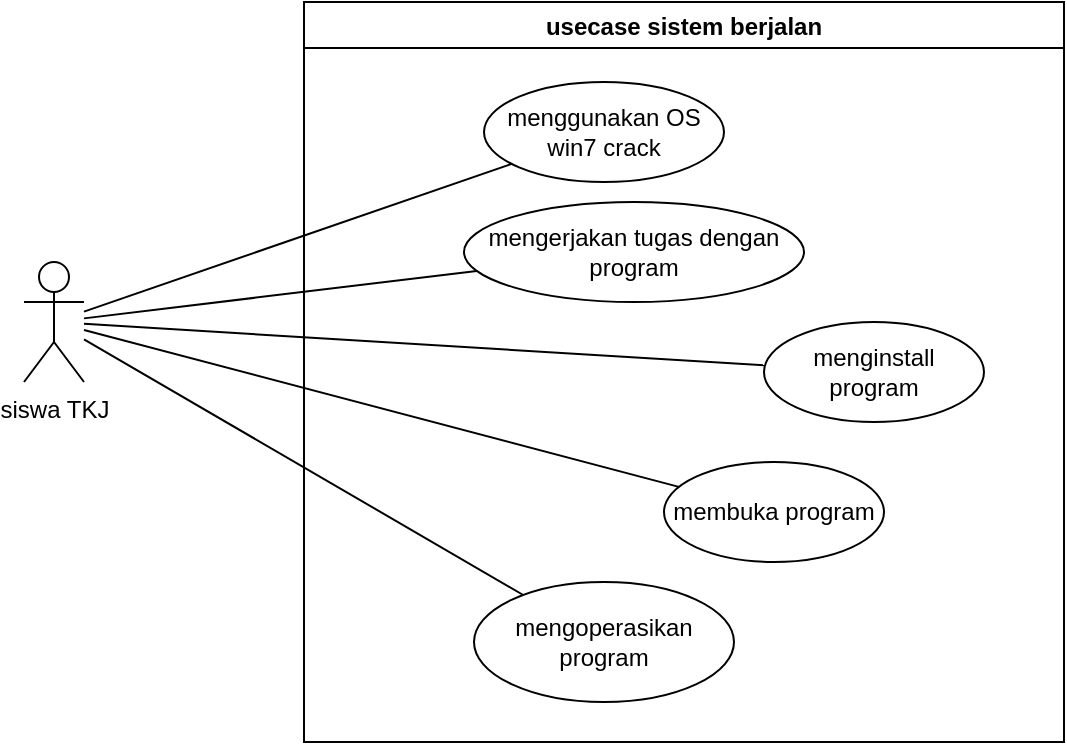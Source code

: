 <mxfile version="20.2.3" type="device"><diagram id="rs2_zR_Wt70zdAS8Q9r1" name="Page-1"><mxGraphModel dx="868" dy="557" grid="1" gridSize="10" guides="1" tooltips="1" connect="1" arrows="1" fold="1" page="1" pageScale="1" pageWidth="850" pageHeight="1100" math="0" shadow="0"><root><mxCell id="0"/><mxCell id="1" parent="0"/><mxCell id="PbReehP1cDgjeps6OQ1Z-30" value="usecase sistem berjalan" style="swimlane;" parent="1" vertex="1"><mxGeometry x="280" y="40" width="380" height="370" as="geometry"/></mxCell><mxCell id="PbReehP1cDgjeps6OQ1Z-31" value="mengerjakan tugas dengan program" style="ellipse;whiteSpace=wrap;html=1;" parent="PbReehP1cDgjeps6OQ1Z-30" vertex="1"><mxGeometry x="80" y="100" width="170" height="50" as="geometry"/></mxCell><mxCell id="PbReehP1cDgjeps6OQ1Z-2" value="menginstall program" style="ellipse;whiteSpace=wrap;html=1;" parent="PbReehP1cDgjeps6OQ1Z-30" vertex="1"><mxGeometry x="230" y="160" width="110" height="50" as="geometry"/></mxCell><mxCell id="PbReehP1cDgjeps6OQ1Z-3" value="membuka program" style="ellipse;whiteSpace=wrap;html=1;" parent="PbReehP1cDgjeps6OQ1Z-30" vertex="1"><mxGeometry x="180" y="230" width="110" height="50" as="geometry"/></mxCell><mxCell id="PbReehP1cDgjeps6OQ1Z-4" value="mengoperasikan program" style="ellipse;whiteSpace=wrap;html=1;" parent="PbReehP1cDgjeps6OQ1Z-30" vertex="1"><mxGeometry x="85" y="290" width="130" height="60" as="geometry"/></mxCell><mxCell id="PbReehP1cDgjeps6OQ1Z-5" value="menggunakan OS win7 crack" style="ellipse;whiteSpace=wrap;html=1;" parent="PbReehP1cDgjeps6OQ1Z-30" vertex="1"><mxGeometry x="90" y="40" width="120" height="50" as="geometry"/></mxCell><mxCell id="PbReehP1cDgjeps6OQ1Z-6" style="rounded=0;orthogonalLoop=1;jettySize=auto;html=1;endArrow=none;endFill=0;" parent="1" source="PbReehP1cDgjeps6OQ1Z-1" edge="1" target="PbReehP1cDgjeps6OQ1Z-2"><mxGeometry relative="1" as="geometry"><mxPoint x="250" y="100" as="targetPoint"/></mxGeometry></mxCell><mxCell id="PbReehP1cDgjeps6OQ1Z-7" style="edgeStyle=none;rounded=0;orthogonalLoop=1;jettySize=auto;html=1;endArrow=none;endFill=0;" parent="1" source="PbReehP1cDgjeps6OQ1Z-1" target="PbReehP1cDgjeps6OQ1Z-3" edge="1"><mxGeometry relative="1" as="geometry"/></mxCell><mxCell id="PbReehP1cDgjeps6OQ1Z-8" style="edgeStyle=none;rounded=0;orthogonalLoop=1;jettySize=auto;html=1;endArrow=none;endFill=0;" parent="1" source="PbReehP1cDgjeps6OQ1Z-1" target="PbReehP1cDgjeps6OQ1Z-4" edge="1"><mxGeometry relative="1" as="geometry"><mxPoint x="190" y="180" as="targetPoint"/></mxGeometry></mxCell><mxCell id="PbReehP1cDgjeps6OQ1Z-9" style="edgeStyle=none;rounded=0;orthogonalLoop=1;jettySize=auto;html=1;endArrow=none;endFill=0;" parent="1" source="PbReehP1cDgjeps6OQ1Z-1" target="PbReehP1cDgjeps6OQ1Z-5" edge="1"><mxGeometry relative="1" as="geometry"/></mxCell><mxCell id="PbReehP1cDgjeps6OQ1Z-32" style="edgeStyle=none;rounded=0;orthogonalLoop=1;jettySize=auto;html=1;endArrow=none;endFill=0;" parent="1" source="PbReehP1cDgjeps6OQ1Z-1" target="PbReehP1cDgjeps6OQ1Z-31" edge="1"><mxGeometry relative="1" as="geometry"/></mxCell><mxCell id="PbReehP1cDgjeps6OQ1Z-1" value="siswa TKJ" style="shape=umlActor;verticalLabelPosition=bottom;verticalAlign=top;html=1;" parent="1" vertex="1"><mxGeometry x="140" y="170" width="30" height="60" as="geometry"/></mxCell></root></mxGraphModel></diagram></mxfile>
